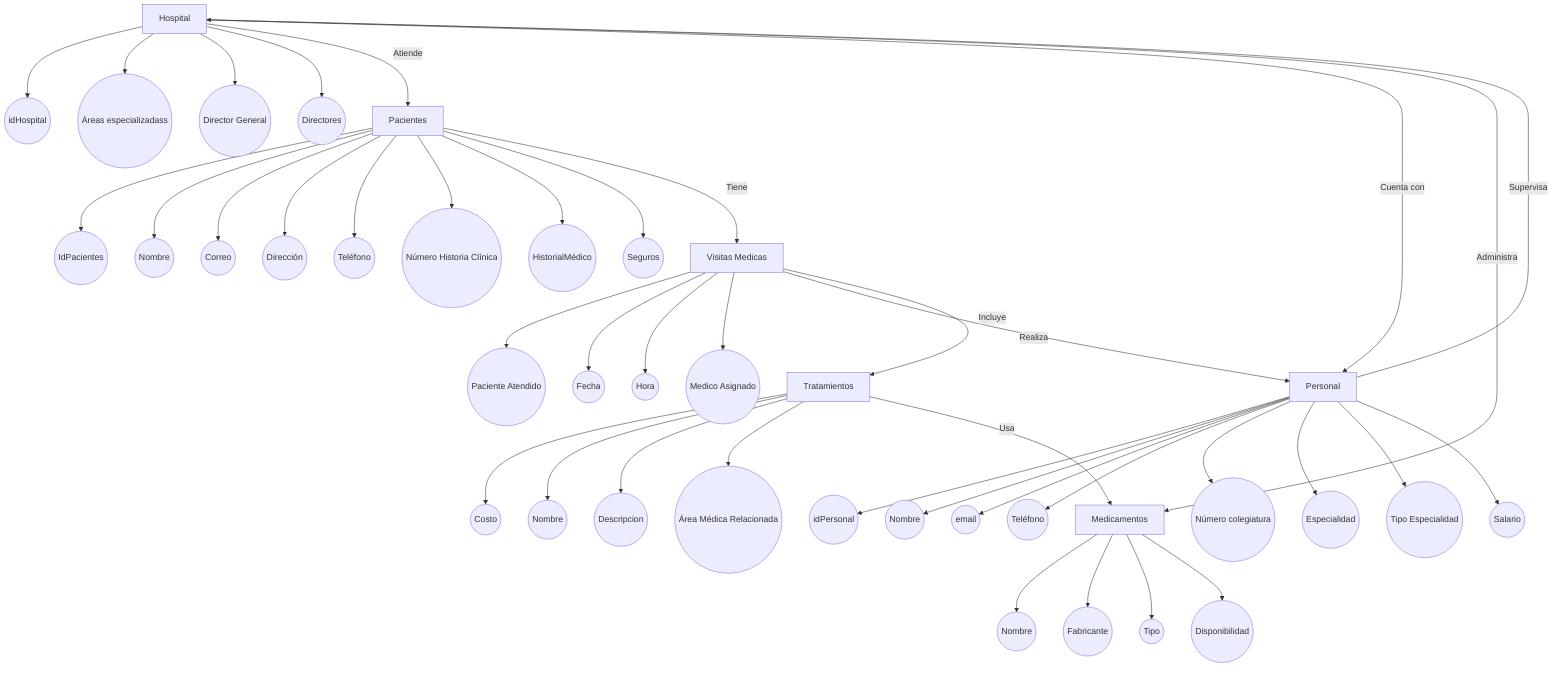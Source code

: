 graph TD

%% Entidades 

Hospital[Hospital]
Pacientes[Pacientes]
Personal[Personal]
Tratamientos[Tratamientos]
Medicamentos[Medicamentos]
Visitas[Visitas Medicas]

%% Atributos Hospital
HId((idHospital))
HAreas((Áreas especializadass))
HDir((Director General))
HDirs((Directores))

%% Atributos Pacientes
PId((IdPacientes))
PNombre((Nombre))
PCorreo((Correo))
PDireccion((Dirección))
PTelefono((Teléfono))
PHistoriaClinica((Número Historia Clínica))
PHistorialMedico((HistorialMédico))
PSeguros((Seguros))

%% Atributos Personal
TId((idPersonal))
TNombre((Nombre))
TCorreo((email))
TColegiatura((Número colegiatura))
TEspecialidad((Especialidad))
TTipoEspecialidad((Tipo Especialidad))
TTelefono((Teléfono))
TSalario((Salario))

%% Atributos Medicamentos
MNombre((Nombre))
MFabricante((Fabricante))
MTipo((Tipo))
MDisponibilidad((Disponibilidad))

%% Atributos Tratamientos
TRCosto((Costo))
TRNombre((Nombre))
TRDescripcion((Descripcion))
TRAreaRel((Área Médica Relacionada))

%% Atributos Visitas Médicas
VMFecha((Fecha))
VMHora((Hora))
VMMedicoAsignado((Medico Asignado))
VMPacienteAtendido((Paciente Atendido))

%% E-A Hospital
Hospital --> HId
Hospital --> HAreas
Hospital --> HDir
Hospital --> HDirs

%% E-A Pacientes
Pacientes --> PId
Pacientes --> PNombre
Pacientes --> PCorreo
Pacientes --> PDireccion
Pacientes --> PTelefono
Pacientes --> PHistoriaClinica
Pacientes --> PHistorialMedico
Pacientes --> PSeguros

%% E-A Personal
Personal --> TId
Personal --> TNombre
Personal --> TCorreo
Personal --> TTelefono
Personal --> TColegiatura
Personal --> TEspecialidad
Personal --> TTipoEspecialidad
Personal --> TSalario

%% E-A Medicamentos
Medicamentos --> MNombre
Medicamentos --> MFabricante
Medicamentos --> MTipo
Medicamentos --> MDisponibilidad

%% E-A Tratamientos
Tratamientos --> TRCosto
Tratamientos --> TRNombre
Tratamientos --> TRDescripcion
Tratamientos --> TRAreaRel

%% E-A Visitas Médicas
Visitas --> VMPacienteAtendido
Visitas --> VMFecha
Visitas --> VMHora
Visitas --> VMMedicoAsignado

%% RELACIONES
Hospital -- Atiende --> Pacientes
Hospital -- Cuenta con --> Personal
Hospital -- Administra --> Medicamentos
Personal -- Supervisa --> Hospital
Pacientes -- Tiene --> Visitas
Visitas -- Realiza --> Personal
Visitas -- Incluye --> Tratamientos
Tratamientos -- Usa --> Medicamentos